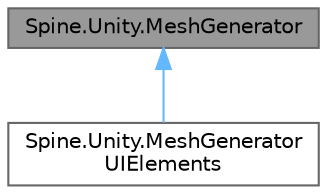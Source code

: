 digraph "Spine.Unity.MeshGenerator"
{
 // LATEX_PDF_SIZE
  bgcolor="transparent";
  edge [fontname=Helvetica,fontsize=10,labelfontname=Helvetica,labelfontsize=10];
  node [fontname=Helvetica,fontsize=10,shape=box,height=0.2,width=0.4];
  Node1 [id="Node000001",label="Spine.Unity.MeshGenerator",height=0.2,width=0.4,color="gray40", fillcolor="grey60", style="filled", fontcolor="black",tooltip="Holds several methods to prepare and generate a UnityEngine mesh based on a skeleton...."];
  Node1 -> Node2 [id="edge1_Node000001_Node000002",dir="back",color="steelblue1",style="solid",tooltip=" "];
  Node2 [id="Node000002",label="Spine.Unity.MeshGenerator\lUIElements",height=0.2,width=0.4,color="gray40", fillcolor="white", style="filled",URL="$class_spine_1_1_unity_1_1_mesh_generator_u_i_elements.html",tooltip="Holds several methods to prepare and generate a UnityEngine mesh based on a skeleton...."];
}
